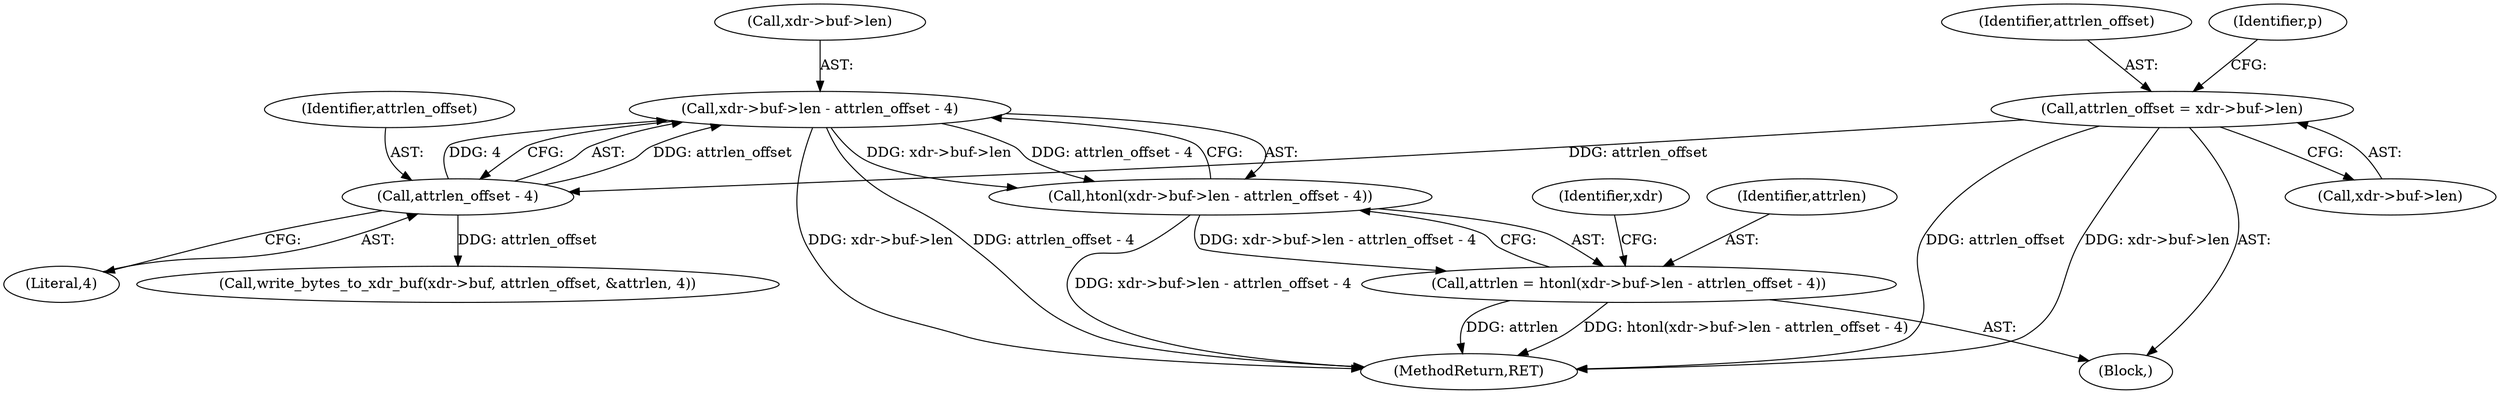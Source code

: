 digraph "0_linux_c70422f760c120480fee4de6c38804c72aa26bc1_12@pointer" {
"1001910" [label="(Call,xdr->buf->len - attrlen_offset - 4)"];
"1001916" [label="(Call,attrlen_offset - 4)"];
"1000397" [label="(Call,attrlen_offset = xdr->buf->len)"];
"1001909" [label="(Call,htonl(xdr->buf->len - attrlen_offset - 4))"];
"1001907" [label="(Call,attrlen = htonl(xdr->buf->len - attrlen_offset - 4))"];
"1001919" [label="(Call,write_bytes_to_xdr_buf(xdr->buf, attrlen_offset, &attrlen, 4))"];
"1000405" [label="(Identifier,p)"];
"1001907" [label="(Call,attrlen = htonl(xdr->buf->len - attrlen_offset - 4))"];
"1001909" [label="(Call,htonl(xdr->buf->len - attrlen_offset - 4))"];
"1001916" [label="(Call,attrlen_offset - 4)"];
"1001910" [label="(Call,xdr->buf->len - attrlen_offset - 4)"];
"1001918" [label="(Literal,4)"];
"1000397" [label="(Call,attrlen_offset = xdr->buf->len)"];
"1001908" [label="(Identifier,attrlen)"];
"1001921" [label="(Identifier,xdr)"];
"1001911" [label="(Call,xdr->buf->len)"];
"1001917" [label="(Identifier,attrlen_offset)"];
"1001963" [label="(MethodReturn,RET)"];
"1000398" [label="(Identifier,attrlen_offset)"];
"1000399" [label="(Call,xdr->buf->len)"];
"1000110" [label="(Block,)"];
"1001910" -> "1001909"  [label="AST: "];
"1001910" -> "1001916"  [label="CFG: "];
"1001911" -> "1001910"  [label="AST: "];
"1001916" -> "1001910"  [label="AST: "];
"1001909" -> "1001910"  [label="CFG: "];
"1001910" -> "1001963"  [label="DDG: xdr->buf->len"];
"1001910" -> "1001963"  [label="DDG: attrlen_offset - 4"];
"1001910" -> "1001909"  [label="DDG: xdr->buf->len"];
"1001910" -> "1001909"  [label="DDG: attrlen_offset - 4"];
"1001916" -> "1001910"  [label="DDG: attrlen_offset"];
"1001916" -> "1001910"  [label="DDG: 4"];
"1001916" -> "1001918"  [label="CFG: "];
"1001917" -> "1001916"  [label="AST: "];
"1001918" -> "1001916"  [label="AST: "];
"1000397" -> "1001916"  [label="DDG: attrlen_offset"];
"1001916" -> "1001919"  [label="DDG: attrlen_offset"];
"1000397" -> "1000110"  [label="AST: "];
"1000397" -> "1000399"  [label="CFG: "];
"1000398" -> "1000397"  [label="AST: "];
"1000399" -> "1000397"  [label="AST: "];
"1000405" -> "1000397"  [label="CFG: "];
"1000397" -> "1001963"  [label="DDG: attrlen_offset"];
"1000397" -> "1001963"  [label="DDG: xdr->buf->len"];
"1001909" -> "1001907"  [label="AST: "];
"1001907" -> "1001909"  [label="CFG: "];
"1001909" -> "1001963"  [label="DDG: xdr->buf->len - attrlen_offset - 4"];
"1001909" -> "1001907"  [label="DDG: xdr->buf->len - attrlen_offset - 4"];
"1001907" -> "1000110"  [label="AST: "];
"1001908" -> "1001907"  [label="AST: "];
"1001921" -> "1001907"  [label="CFG: "];
"1001907" -> "1001963"  [label="DDG: htonl(xdr->buf->len - attrlen_offset - 4)"];
"1001907" -> "1001963"  [label="DDG: attrlen"];
}
